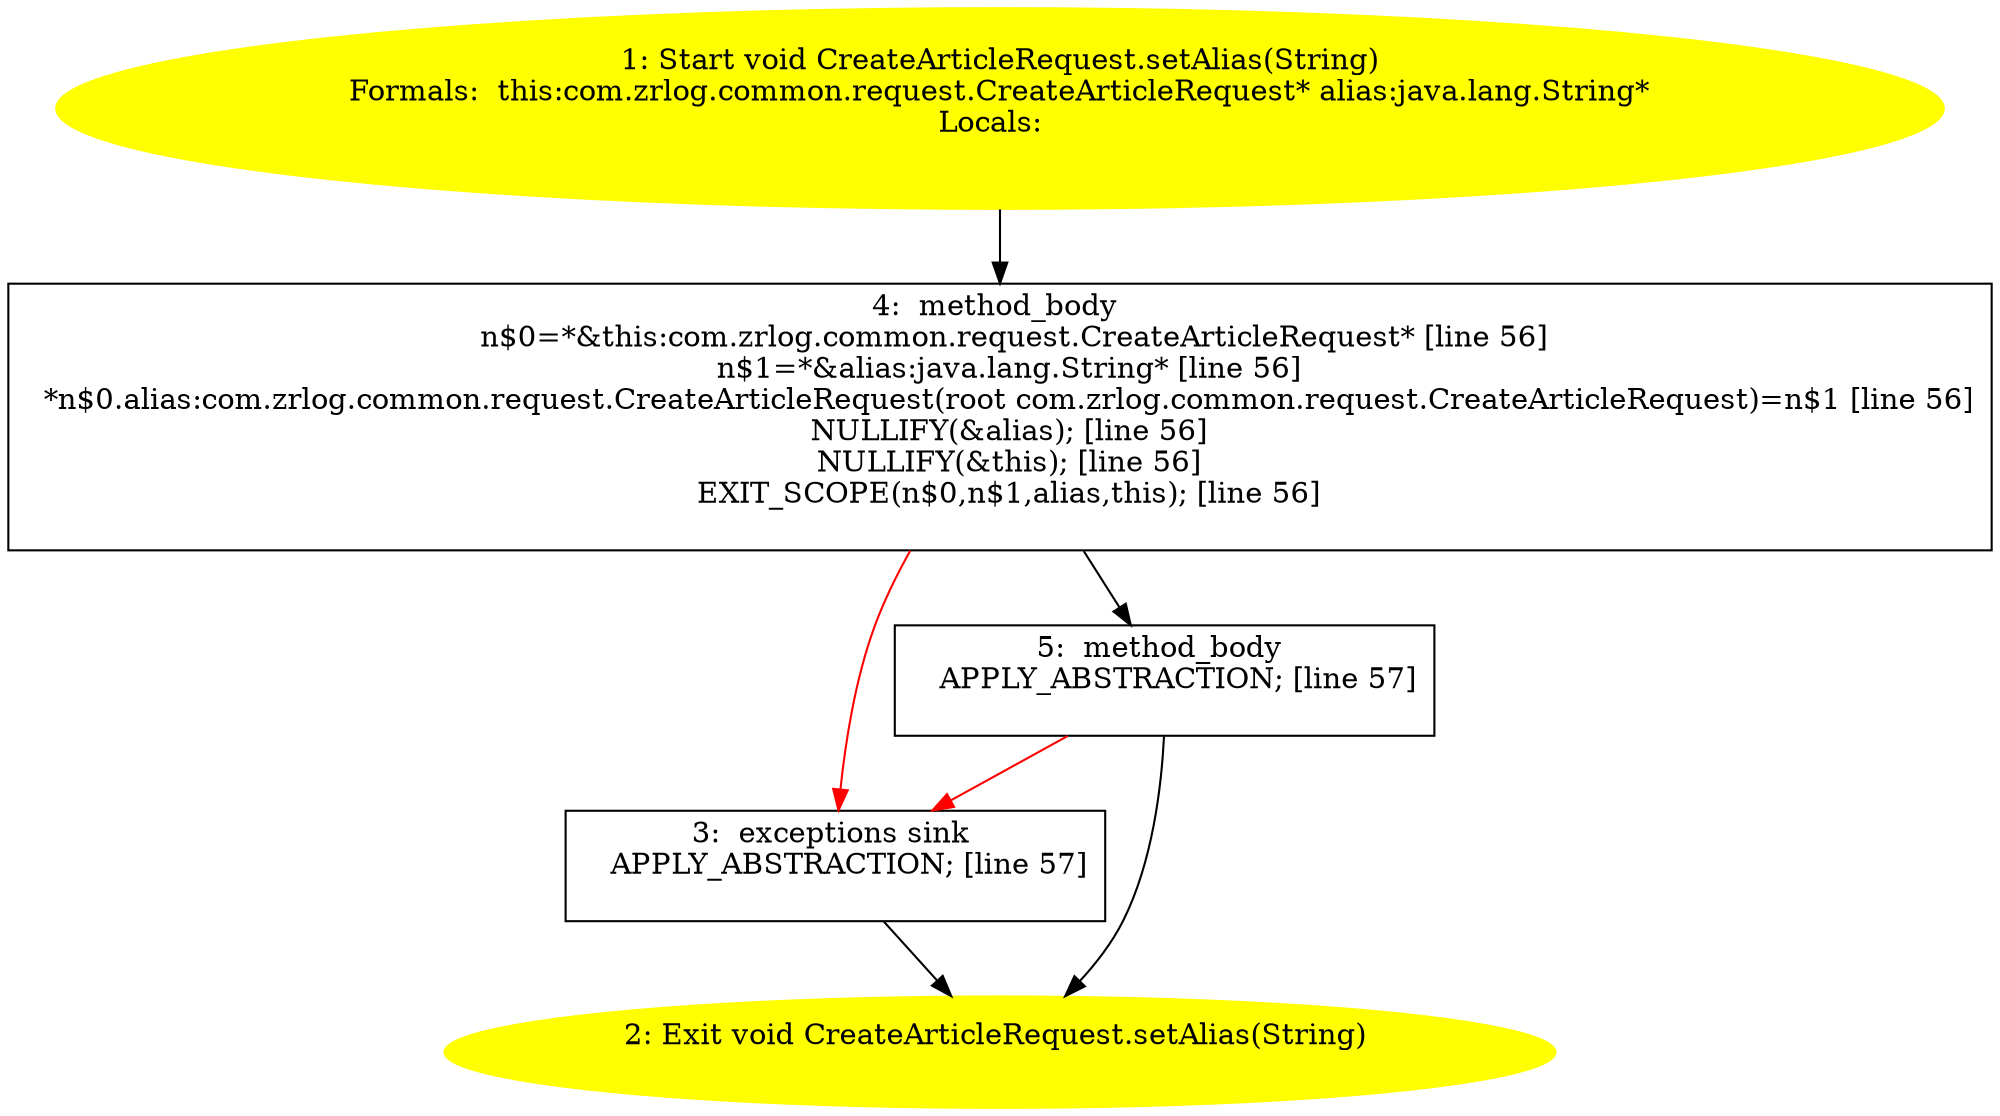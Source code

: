 /* @generated */
digraph cfg {
"com.zrlog.common.request.CreateArticleRequest.setAlias(java.lang.String):void.0f60360ab897ccc31f8f6433bc1c4a21_1" [label="1: Start void CreateArticleRequest.setAlias(String)\nFormals:  this:com.zrlog.common.request.CreateArticleRequest* alias:java.lang.String*\nLocals:  \n  " color=yellow style=filled]
	

	 "com.zrlog.common.request.CreateArticleRequest.setAlias(java.lang.String):void.0f60360ab897ccc31f8f6433bc1c4a21_1" -> "com.zrlog.common.request.CreateArticleRequest.setAlias(java.lang.String):void.0f60360ab897ccc31f8f6433bc1c4a21_4" ;
"com.zrlog.common.request.CreateArticleRequest.setAlias(java.lang.String):void.0f60360ab897ccc31f8f6433bc1c4a21_2" [label="2: Exit void CreateArticleRequest.setAlias(String) \n  " color=yellow style=filled]
	

"com.zrlog.common.request.CreateArticleRequest.setAlias(java.lang.String):void.0f60360ab897ccc31f8f6433bc1c4a21_3" [label="3:  exceptions sink \n   APPLY_ABSTRACTION; [line 57]\n " shape="box"]
	

	 "com.zrlog.common.request.CreateArticleRequest.setAlias(java.lang.String):void.0f60360ab897ccc31f8f6433bc1c4a21_3" -> "com.zrlog.common.request.CreateArticleRequest.setAlias(java.lang.String):void.0f60360ab897ccc31f8f6433bc1c4a21_2" ;
"com.zrlog.common.request.CreateArticleRequest.setAlias(java.lang.String):void.0f60360ab897ccc31f8f6433bc1c4a21_4" [label="4:  method_body \n   n$0=*&this:com.zrlog.common.request.CreateArticleRequest* [line 56]\n  n$1=*&alias:java.lang.String* [line 56]\n  *n$0.alias:com.zrlog.common.request.CreateArticleRequest(root com.zrlog.common.request.CreateArticleRequest)=n$1 [line 56]\n  NULLIFY(&alias); [line 56]\n  NULLIFY(&this); [line 56]\n  EXIT_SCOPE(n$0,n$1,alias,this); [line 56]\n " shape="box"]
	

	 "com.zrlog.common.request.CreateArticleRequest.setAlias(java.lang.String):void.0f60360ab897ccc31f8f6433bc1c4a21_4" -> "com.zrlog.common.request.CreateArticleRequest.setAlias(java.lang.String):void.0f60360ab897ccc31f8f6433bc1c4a21_5" ;
	 "com.zrlog.common.request.CreateArticleRequest.setAlias(java.lang.String):void.0f60360ab897ccc31f8f6433bc1c4a21_4" -> "com.zrlog.common.request.CreateArticleRequest.setAlias(java.lang.String):void.0f60360ab897ccc31f8f6433bc1c4a21_3" [color="red" ];
"com.zrlog.common.request.CreateArticleRequest.setAlias(java.lang.String):void.0f60360ab897ccc31f8f6433bc1c4a21_5" [label="5:  method_body \n   APPLY_ABSTRACTION; [line 57]\n " shape="box"]
	

	 "com.zrlog.common.request.CreateArticleRequest.setAlias(java.lang.String):void.0f60360ab897ccc31f8f6433bc1c4a21_5" -> "com.zrlog.common.request.CreateArticleRequest.setAlias(java.lang.String):void.0f60360ab897ccc31f8f6433bc1c4a21_2" ;
	 "com.zrlog.common.request.CreateArticleRequest.setAlias(java.lang.String):void.0f60360ab897ccc31f8f6433bc1c4a21_5" -> "com.zrlog.common.request.CreateArticleRequest.setAlias(java.lang.String):void.0f60360ab897ccc31f8f6433bc1c4a21_3" [color="red" ];
}
